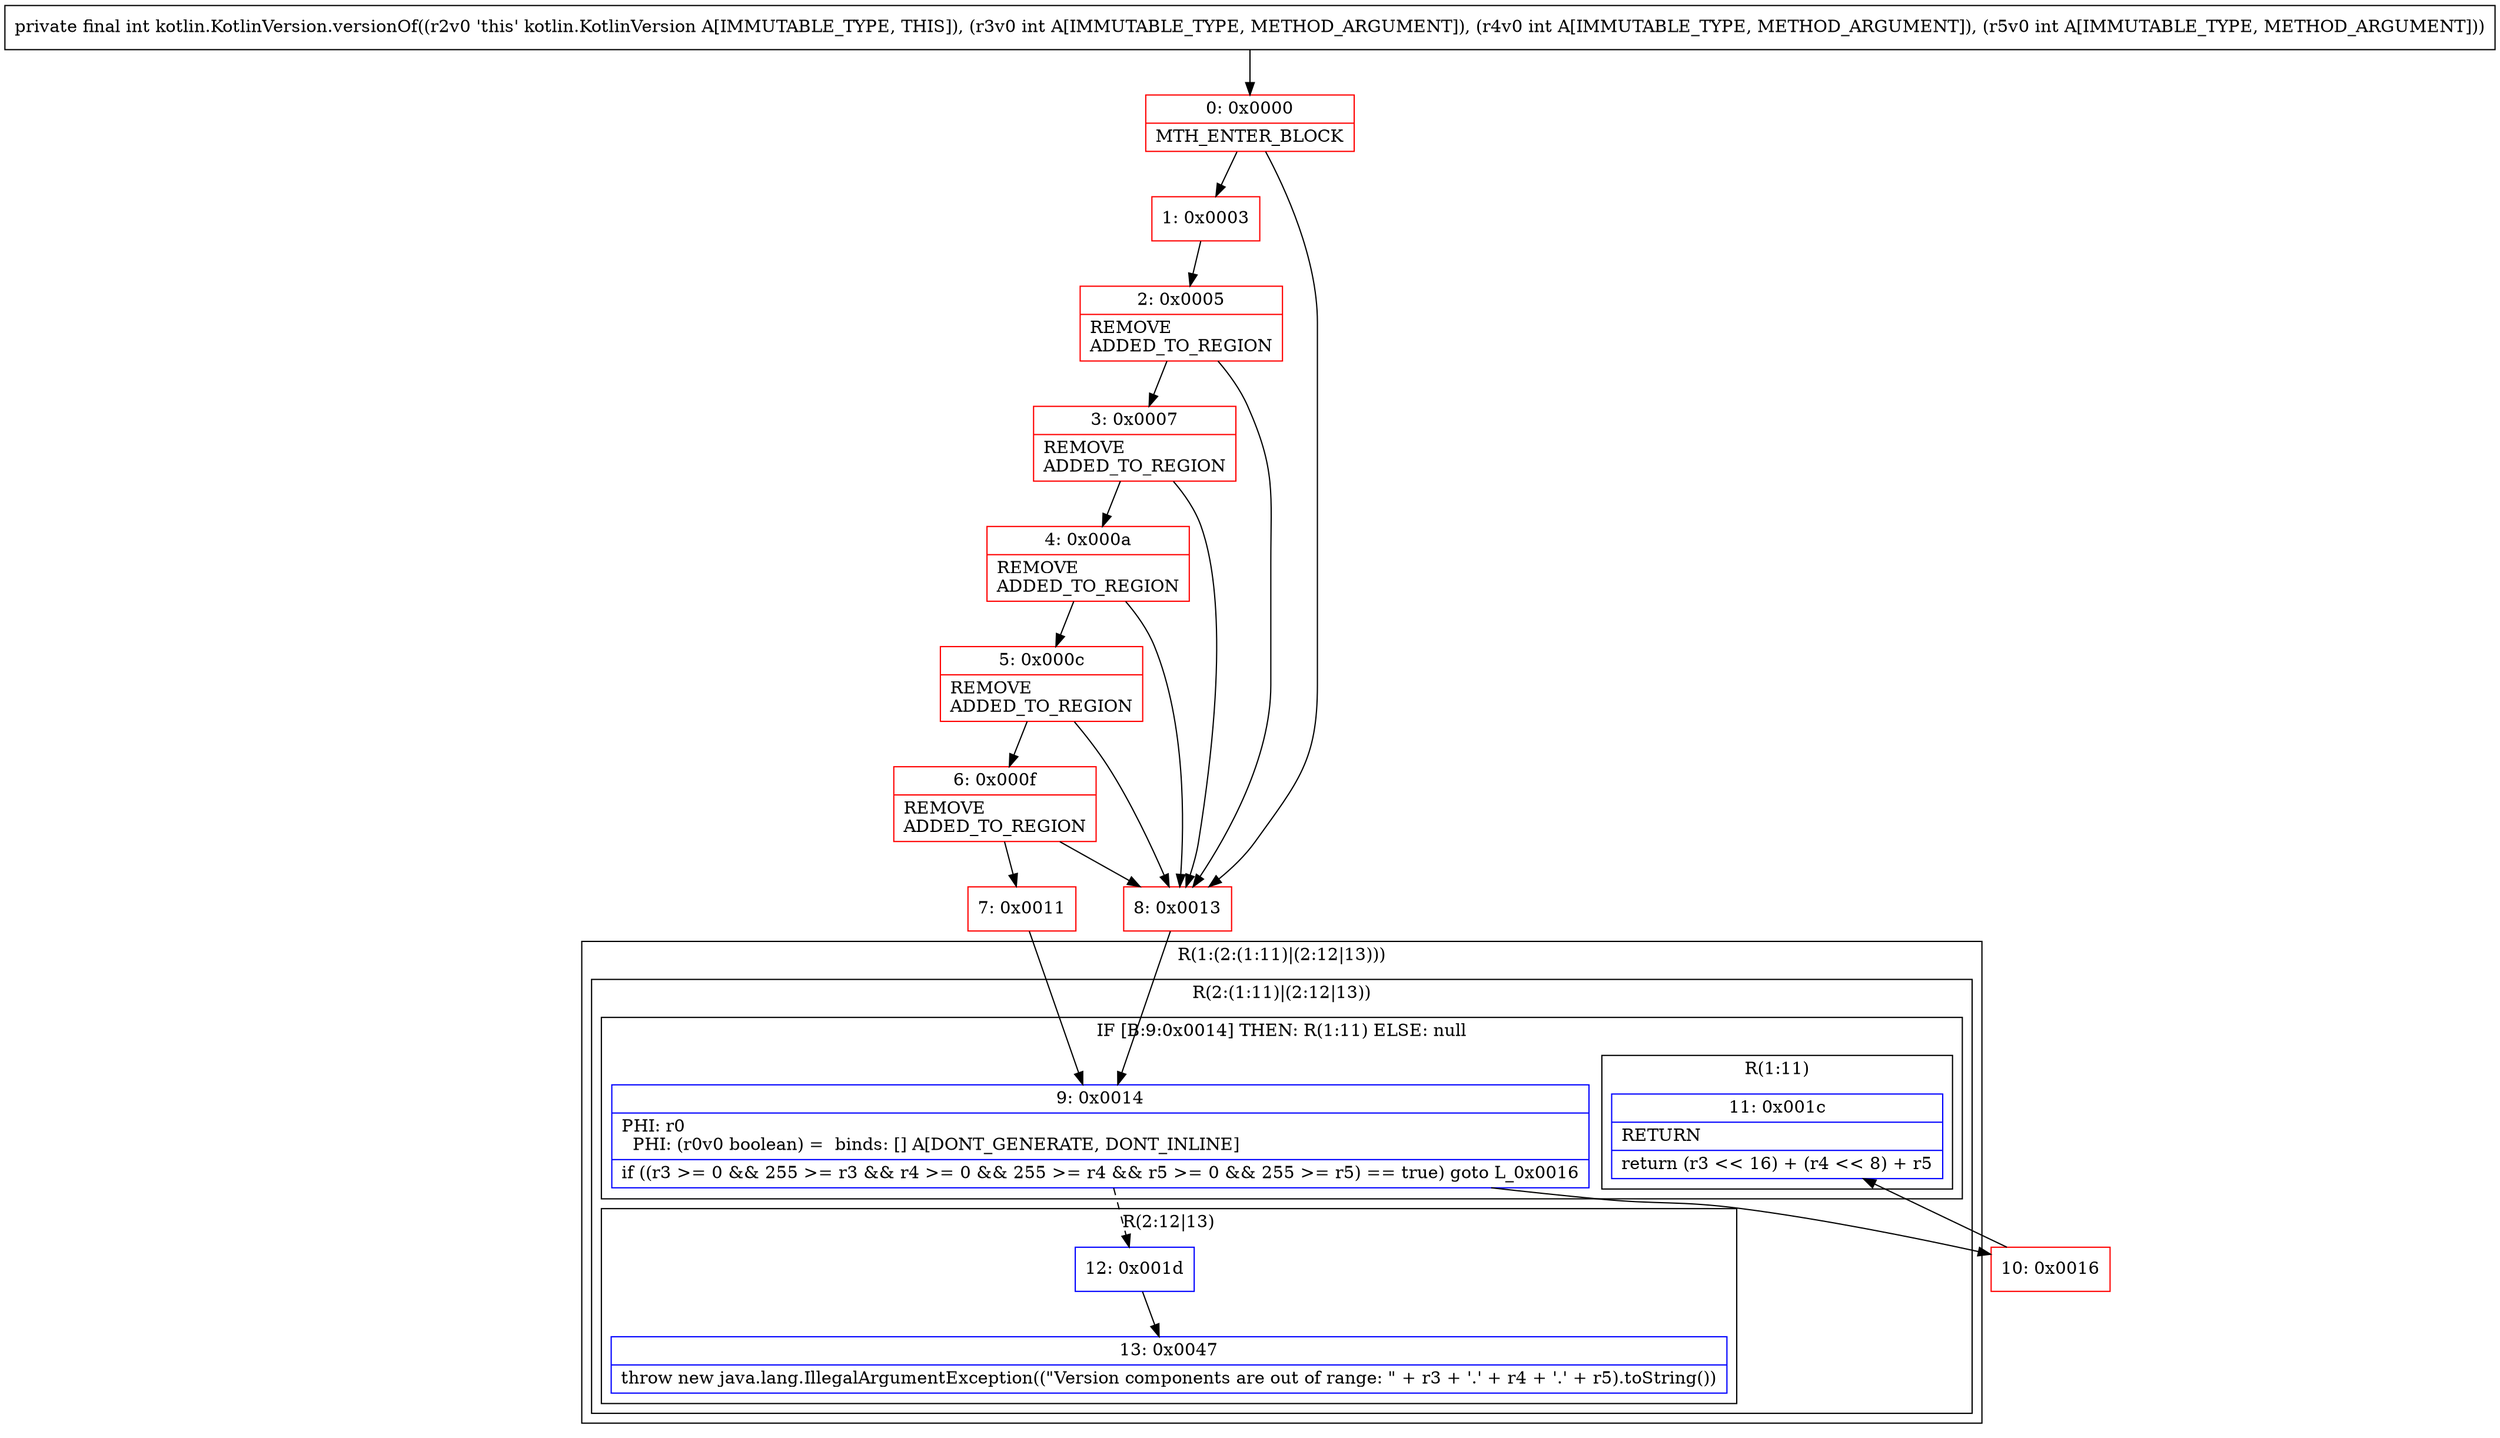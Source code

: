 digraph "CFG forkotlin.KotlinVersion.versionOf(III)I" {
subgraph cluster_Region_66556985 {
label = "R(1:(2:(1:11)|(2:12|13)))";
node [shape=record,color=blue];
subgraph cluster_Region_1410410892 {
label = "R(2:(1:11)|(2:12|13))";
node [shape=record,color=blue];
subgraph cluster_IfRegion_1527738202 {
label = "IF [B:9:0x0014] THEN: R(1:11) ELSE: null";
node [shape=record,color=blue];
Node_9 [shape=record,label="{9\:\ 0x0014|PHI: r0 \l  PHI: (r0v0 boolean) =  binds: [] A[DONT_GENERATE, DONT_INLINE]\l|if ((r3 \>= 0 && 255 \>= r3 && r4 \>= 0 && 255 \>= r4 && r5 \>= 0 && 255 \>= r5) == true) goto L_0x0016\l}"];
subgraph cluster_Region_1897139646 {
label = "R(1:11)";
node [shape=record,color=blue];
Node_11 [shape=record,label="{11\:\ 0x001c|RETURN\l|return (r3 \<\< 16) + (r4 \<\< 8) + r5\l}"];
}
}
subgraph cluster_Region_1316821497 {
label = "R(2:12|13)";
node [shape=record,color=blue];
Node_12 [shape=record,label="{12\:\ 0x001d}"];
Node_13 [shape=record,label="{13\:\ 0x0047|throw new java.lang.IllegalArgumentException((\"Version components are out of range: \" + r3 + '.' + r4 + '.' + r5).toString())\l}"];
}
}
}
Node_0 [shape=record,color=red,label="{0\:\ 0x0000|MTH_ENTER_BLOCK\l}"];
Node_1 [shape=record,color=red,label="{1\:\ 0x0003}"];
Node_2 [shape=record,color=red,label="{2\:\ 0x0005|REMOVE\lADDED_TO_REGION\l}"];
Node_3 [shape=record,color=red,label="{3\:\ 0x0007|REMOVE\lADDED_TO_REGION\l}"];
Node_4 [shape=record,color=red,label="{4\:\ 0x000a|REMOVE\lADDED_TO_REGION\l}"];
Node_5 [shape=record,color=red,label="{5\:\ 0x000c|REMOVE\lADDED_TO_REGION\l}"];
Node_6 [shape=record,color=red,label="{6\:\ 0x000f|REMOVE\lADDED_TO_REGION\l}"];
Node_7 [shape=record,color=red,label="{7\:\ 0x0011}"];
Node_8 [shape=record,color=red,label="{8\:\ 0x0013}"];
Node_10 [shape=record,color=red,label="{10\:\ 0x0016}"];
MethodNode[shape=record,label="{private final int kotlin.KotlinVersion.versionOf((r2v0 'this' kotlin.KotlinVersion A[IMMUTABLE_TYPE, THIS]), (r3v0 int A[IMMUTABLE_TYPE, METHOD_ARGUMENT]), (r4v0 int A[IMMUTABLE_TYPE, METHOD_ARGUMENT]), (r5v0 int A[IMMUTABLE_TYPE, METHOD_ARGUMENT])) }"];
MethodNode -> Node_0;
Node_9 -> Node_10;
Node_9 -> Node_12[style=dashed];
Node_12 -> Node_13;
Node_0 -> Node_1;
Node_0 -> Node_8;
Node_1 -> Node_2;
Node_2 -> Node_3;
Node_2 -> Node_8;
Node_3 -> Node_4;
Node_3 -> Node_8;
Node_4 -> Node_5;
Node_4 -> Node_8;
Node_5 -> Node_6;
Node_5 -> Node_8;
Node_6 -> Node_7;
Node_6 -> Node_8;
Node_7 -> Node_9;
Node_8 -> Node_9;
Node_10 -> Node_11;
}

